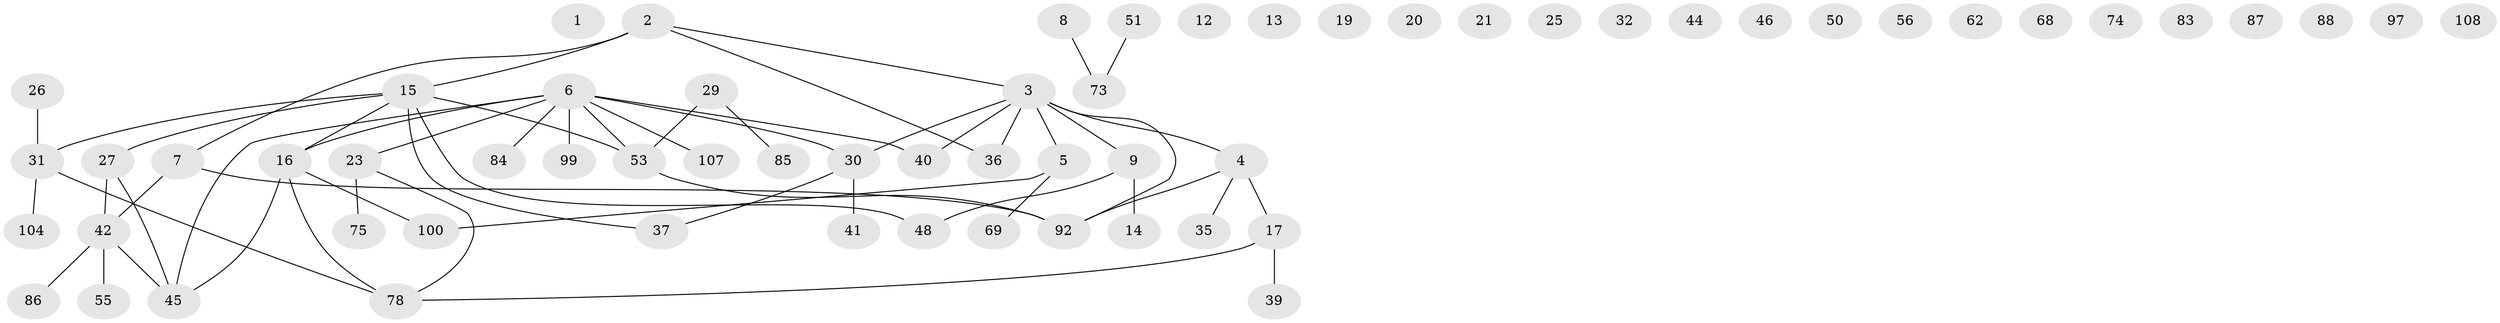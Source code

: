 // original degree distribution, {0: 0.17592592592592593, 2: 0.23148148148148148, 3: 0.16666666666666666, 4: 0.12962962962962962, 1: 0.25, 5: 0.046296296296296294}
// Generated by graph-tools (version 1.1) at 2025/16/03/04/25 18:16:32]
// undirected, 62 vertices, 57 edges
graph export_dot {
graph [start="1"]
  node [color=gray90,style=filled];
  1;
  2 [super="+64+96"];
  3 [super="+93+102+106"];
  4 [super="+22+43+47"];
  5 [super="+28+63"];
  6 [super="+24+67+101"];
  7 [super="+10+80+81+94"];
  8 [super="+11+82"];
  9 [super="+70"];
  12;
  13;
  14;
  15 [super="+38+71"];
  16 [super="+18+33"];
  17 [super="+34"];
  19;
  20;
  21;
  23 [super="+61"];
  25;
  26 [super="+60"];
  27 [super="+89"];
  29 [super="+77"];
  30 [super="+49"];
  31 [super="+72+105"];
  32;
  35 [super="+103"];
  36 [super="+95"];
  37;
  39;
  40;
  41;
  42 [super="+59+66"];
  44;
  45 [super="+52+54+90"];
  46;
  48;
  50;
  51 [super="+58+65"];
  53 [super="+57+98"];
  55;
  56;
  62;
  68;
  69;
  73 [super="+91"];
  74 [super="+76"];
  75;
  78 [super="+79"];
  83;
  84;
  85;
  86;
  87;
  88;
  92;
  97;
  99;
  100;
  104;
  107;
  108;
  2 -- 3;
  2 -- 7;
  2 -- 15;
  2 -- 36;
  3 -- 92;
  3 -- 4;
  3 -- 30;
  3 -- 40;
  3 -- 5;
  3 -- 9;
  3 -- 36;
  4 -- 17;
  4 -- 92;
  4 -- 35;
  5 -- 69;
  5 -- 100;
  6 -- 99;
  6 -- 30;
  6 -- 107;
  6 -- 40;
  6 -- 84;
  6 -- 16;
  6 -- 23;
  6 -- 45;
  6 -- 53;
  7 -- 92;
  7 -- 42;
  8 -- 73;
  9 -- 48;
  9 -- 14;
  15 -- 48;
  15 -- 37;
  15 -- 31;
  15 -- 16;
  15 -- 27;
  15 -- 53;
  16 -- 100;
  16 -- 78;
  16 -- 45;
  17 -- 78;
  17 -- 39;
  23 -- 78;
  23 -- 75;
  26 -- 31;
  27 -- 42;
  27 -- 45;
  29 -- 85;
  29 -- 53;
  30 -- 41;
  30 -- 37;
  31 -- 104;
  31 -- 78;
  42 -- 86;
  42 -- 55;
  42 -- 45 [weight=2];
  51 -- 73;
  53 -- 92;
}
